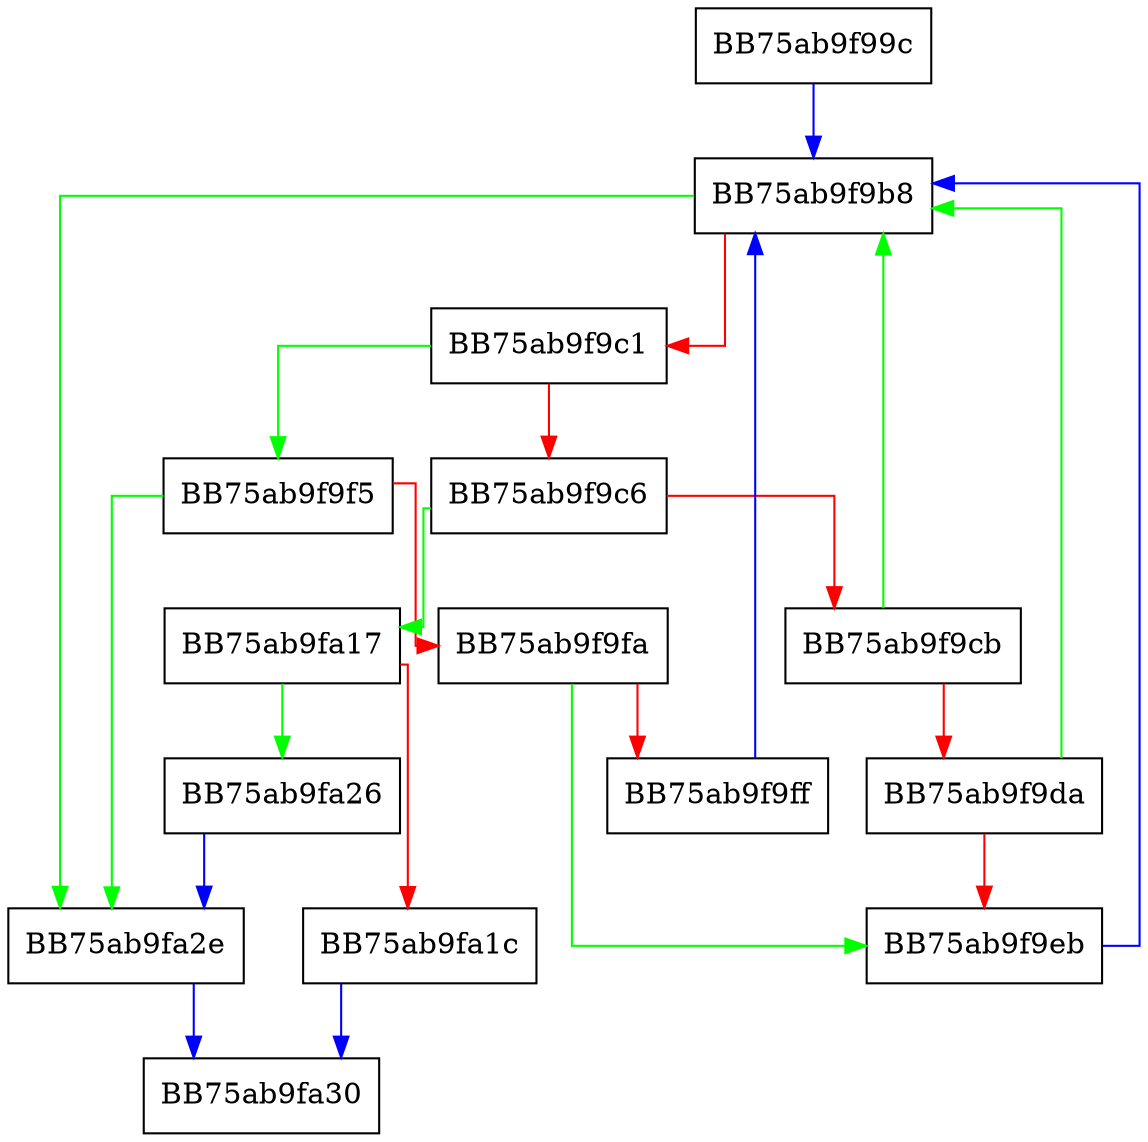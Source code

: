digraph skip_until_paren {
  node [shape="box"];
  graph [splines=ortho];
  BB75ab9f99c -> BB75ab9f9b8 [color="blue"];
  BB75ab9f9b8 -> BB75ab9fa2e [color="green"];
  BB75ab9f9b8 -> BB75ab9f9c1 [color="red"];
  BB75ab9f9c1 -> BB75ab9f9f5 [color="green"];
  BB75ab9f9c1 -> BB75ab9f9c6 [color="red"];
  BB75ab9f9c6 -> BB75ab9fa17 [color="green"];
  BB75ab9f9c6 -> BB75ab9f9cb [color="red"];
  BB75ab9f9cb -> BB75ab9f9b8 [color="green"];
  BB75ab9f9cb -> BB75ab9f9da [color="red"];
  BB75ab9f9da -> BB75ab9f9b8 [color="green"];
  BB75ab9f9da -> BB75ab9f9eb [color="red"];
  BB75ab9f9eb -> BB75ab9f9b8 [color="blue"];
  BB75ab9f9f5 -> BB75ab9fa2e [color="green"];
  BB75ab9f9f5 -> BB75ab9f9fa [color="red"];
  BB75ab9f9fa -> BB75ab9f9eb [color="green"];
  BB75ab9f9fa -> BB75ab9f9ff [color="red"];
  BB75ab9f9ff -> BB75ab9f9b8 [color="blue"];
  BB75ab9fa17 -> BB75ab9fa26 [color="green"];
  BB75ab9fa17 -> BB75ab9fa1c [color="red"];
  BB75ab9fa1c -> BB75ab9fa30 [color="blue"];
  BB75ab9fa26 -> BB75ab9fa2e [color="blue"];
  BB75ab9fa2e -> BB75ab9fa30 [color="blue"];
}